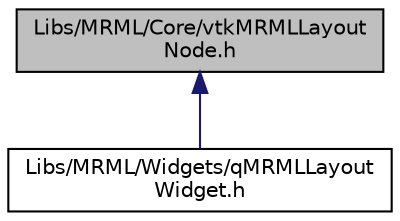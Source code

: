 digraph "Libs/MRML/Core/vtkMRMLLayoutNode.h"
{
  bgcolor="transparent";
  edge [fontname="Helvetica",fontsize="10",labelfontname="Helvetica",labelfontsize="10"];
  node [fontname="Helvetica",fontsize="10",shape=record];
  Node19 [label="Libs/MRML/Core/vtkMRMLLayout\lNode.h",height=0.2,width=0.4,color="black", fillcolor="grey75", style="filled", fontcolor="black"];
  Node19 -> Node20 [dir="back",color="midnightblue",fontsize="10",style="solid",fontname="Helvetica"];
  Node20 [label="Libs/MRML/Widgets/qMRMLLayout\lWidget.h",height=0.2,width=0.4,color="black",URL="$qMRMLLayoutWidget_8h.html"];
}
